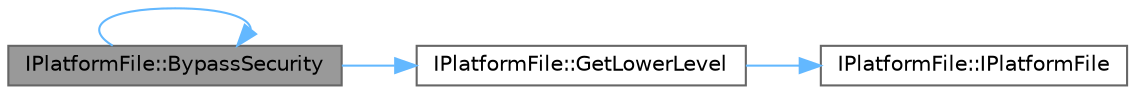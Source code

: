 digraph "IPlatformFile::BypassSecurity"
{
 // INTERACTIVE_SVG=YES
 // LATEX_PDF_SIZE
  bgcolor="transparent";
  edge [fontname=Helvetica,fontsize=10,labelfontname=Helvetica,labelfontsize=10];
  node [fontname=Helvetica,fontsize=10,shape=box,height=0.2,width=0.4];
  rankdir="LR";
  Node1 [id="Node000001",label="IPlatformFile::BypassSecurity",height=0.2,width=0.4,color="gray40", fillcolor="grey60", style="filled", fontcolor="black",tooltip=" "];
  Node1 -> Node1 [id="edge1_Node000001_Node000001",color="steelblue1",style="solid",tooltip=" "];
  Node1 -> Node2 [id="edge2_Node000001_Node000002",color="steelblue1",style="solid",tooltip=" "];
  Node2 [id="Node000002",label="IPlatformFile::GetLowerLevel",height=0.2,width=0.4,color="grey40", fillcolor="white", style="filled",URL="$de/d1e/classIPlatformFile.html#a398b3fbc176e60b3035f3a5ce861bb8b",tooltip="Gets the platform file wrapped by this file."];
  Node2 -> Node3 [id="edge3_Node000002_Node000003",color="steelblue1",style="solid",tooltip=" "];
  Node3 [id="Node000003",label="IPlatformFile::IPlatformFile",height=0.2,width=0.4,color="grey40", fillcolor="white", style="filled",URL="$de/d1e/classIPlatformFile.html#a2ff22d186bb3612a45497e63ec9d11c0",tooltip="Constructor/Destructor."];
}
